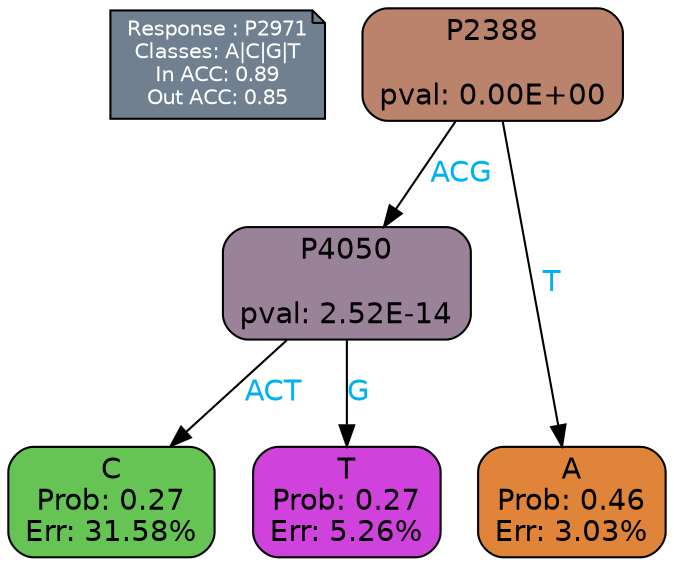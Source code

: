 digraph Tree {
node [shape=box, style="filled, rounded", color="black", fontname=helvetica] ;
graph [ranksep=equally, splines=polylines, bgcolor=transparent, dpi=600] ;
edge [fontname=helvetica] ;
LEGEND [label="Response : P2971
Classes: A|C|G|T
In ACC: 0.89
Out ACC: 0.85
",shape=note,align=left,style=filled,fillcolor="slategray",fontcolor="white",fontsize=10];1 [label="P2388

pval: 0.00E+00", fillcolor="#bb836b"] ;
2 [label="P4050

pval: 2.52E-14", fillcolor="#9a8398"] ;
3 [label="C
Prob: 0.27
Err: 31.58%", fillcolor="#66c454"] ;
4 [label="T
Prob: 0.27
Err: 5.26%", fillcolor="#cf42db"] ;
5 [label="A
Prob: 0.46
Err: 3.03%", fillcolor="#e08439"] ;
1 -> 2 [label="ACG",fontcolor=deepskyblue2] ;
1 -> 5 [label="T",fontcolor=deepskyblue2] ;
2 -> 3 [label="ACT",fontcolor=deepskyblue2] ;
2 -> 4 [label="G",fontcolor=deepskyblue2] ;
{rank = same; 3;4;5;}{rank = same; LEGEND;1;}}